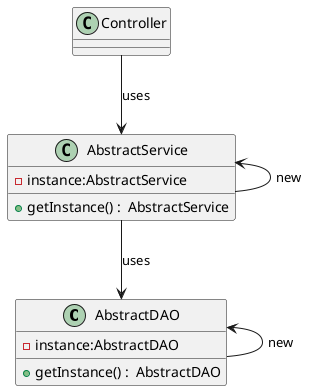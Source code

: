 @startuml
class AbstractDAO {
-instance:AbstractDAO 
    + getInstance() :  AbstractDAO
}

class AbstractService {
    -instance:AbstractService 
    + getInstance() :  AbstractService 
}

class Controller { 

}

Controller -down-> AbstractService : uses
AbstractService -down-> AbstractDAO : uses
AbstractService -up-> AbstractService : new
AbstractDAO -up-> AbstractDAO : new
@enduml